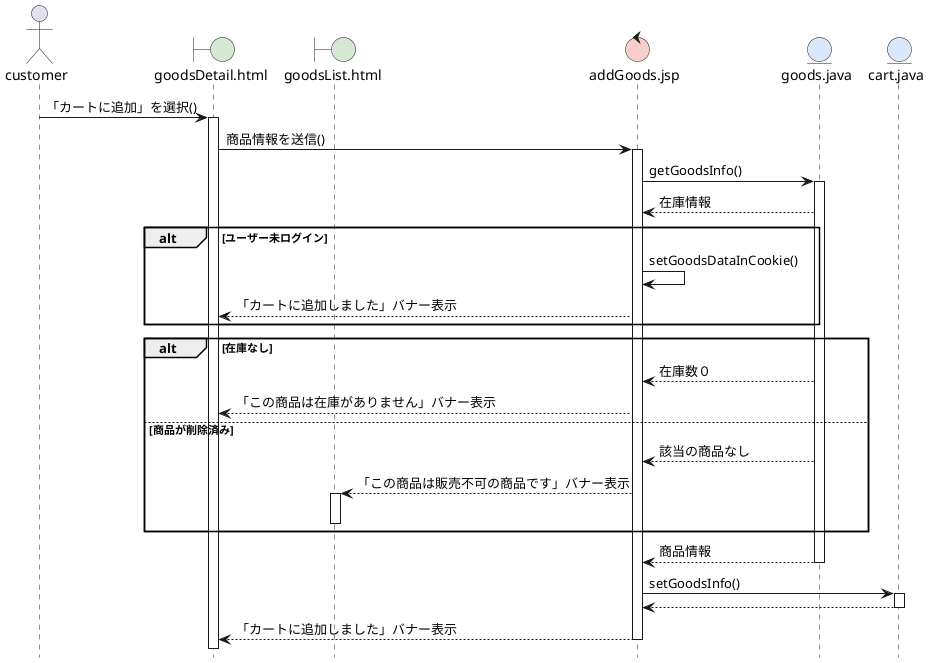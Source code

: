 @startuml
hide footbox
skinparam boundaryBackgroundColor #D5E8D4
skinparam controlBackgroundColor  #F8CECC
skinparam entityBackgroundColor   #DAE8FC

actor "customer" as user
boundary "goodsDetail.html" as B1
boundary "goodsList.html" as B2
' control 認証 as C1
' control メッセージ表示 as C2
control "addGoods.jsp" as C3
entity "goods.java" as E1
entity "cart.java" as E2

user -> B1: 「カートに追加」を選択()
activate B1

B1 -> C3: 商品情報を送信()
activate C3
' C3 -> E1: 商品情報の確認()
C3 -> E1: getGoodsInfo()
activate E1
E1 --> C3: 在庫情報


alt ユーザー未ログイン
    ' C3 -> C3: トークン付き商品データをcookie保存()
    C3 -> C3: setGoodsDataInCookie()
    C3 --> B1: 「カートに追加しました」バナー表示

end

alt 在庫なし
    E1 --> C3: 在庫数０
    
    C3 --> B1: 「この商品は在庫がありません」バナー表示
else 商品が削除済み
    E1 --> C3: 該当の商品なし
    C3 --> B2: 「この商品は販売不可の商品です」バナー表示
    activate B2
    deactivate B2

end


E1 --> C3: 商品情報
deactivate E1
' C3 -> E2: カートに追加()
C3 -> E2: setGoodsInfo()
activate E2
E2 --> C3
deactivate E2

C3 --> B1: 「カートに追加しました」バナー表示
deactivate C3


@enduml